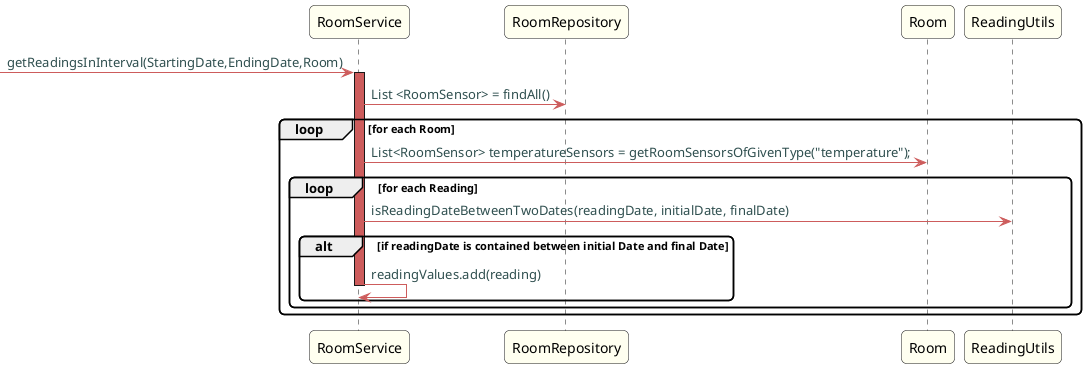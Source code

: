 @startuml

skinparam titleBorderRoundCorner 10
skinparam titleBorderThickness 3
skinparam titleBorderColor indianred
skinparam titleBackgroundColor ivory
skinparam FontName quicksand

skinparam actor {
  BorderColor indianred
  }

skinparam sequence {
  LifeLineBackgroundColor indianred
  ParticipantBackgroundColor ivory
}

skinparam roundcorner 10

skinparam component {
  arrowThickness 1
  ArrowFontName Verdana
  ArrowColor indianred
  ArrowFontColor darkslategrey
}

-> RoomService: getReadingsInInterval(StartingDate,EndingDate,Room)
activate RoomService
RoomService -> RoomRepository: List <RoomSensor> = findAll()
loop for each Room
RoomService -> Room: List<RoomSensor> temperatureSensors = getRoomSensorsOfGivenType("temperature");
loop for each Reading
RoomService -> ReadingUtils: isReadingDateBetweenTwoDates(readingDate, initialDate, finalDate)
alt if readingDate is contained between initial Date and final Date
RoomService -> RoomService: readingValues.add(reading)
deactivate RoomService
end

end

end



@enduml

